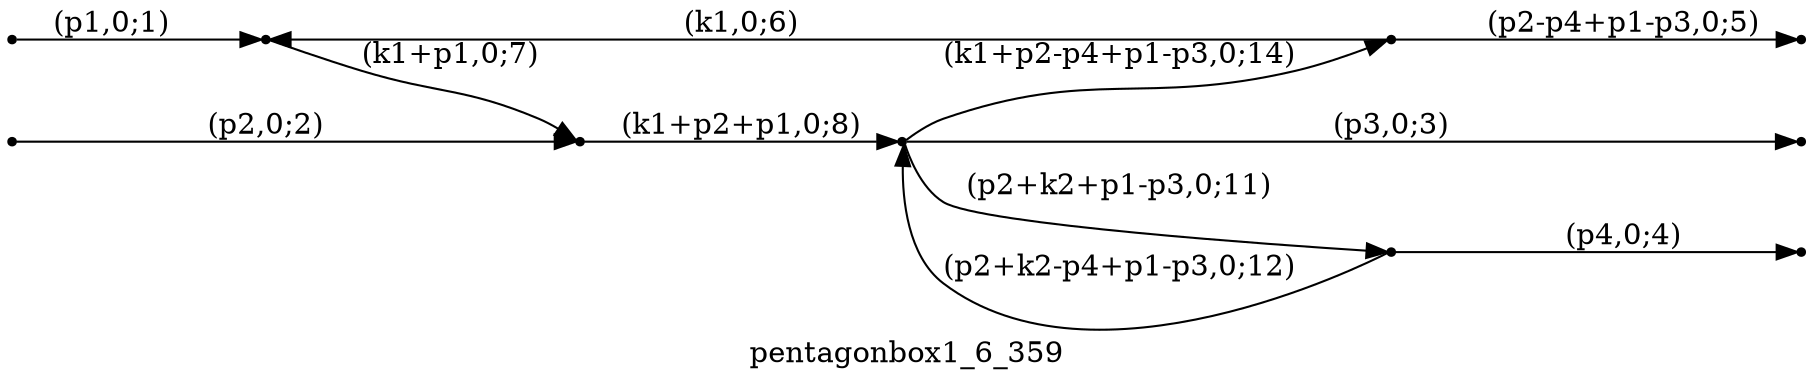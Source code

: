 digraph pentagonbox1_6_359 {
  label="pentagonbox1_6_359";
  rankdir="LR";
  subgraph edges {
    -1 -> 2 [label="(p1,0;1)"];
    -2 -> 3 [label="(p2,0;2)"];
    5 -> -3 [label="(p3,0;3)"];
    1 -> -4 [label="(p4,0;4)"];
    4 -> -5 [label="(p2-p4+p1-p3,0;5)"];
    4 -> 2 [label="(k1,0;6)"];
    2 -> 3 [label="(k1+p1,0;7)"];
    3 -> 5 [label="(k1+p2+p1,0;8)"];
    5 -> 1 [label="(p2+k2+p1-p3,0;11)"];
    1 -> 5 [label="(p2+k2-p4+p1-p3,0;12)"];
    5 -> 4 [label="(k1+p2-p4+p1-p3,0;14)"];
  }
  subgraph incoming { rank="source"; -1; -2; }
  subgraph outgoing { rank="sink"; -3; -4; -5; }
-5 [shape=point];
-4 [shape=point];
-3 [shape=point];
-2 [shape=point];
-1 [shape=point];
1 [shape=point];
2 [shape=point];
3 [shape=point];
4 [shape=point];
5 [shape=point];
}

